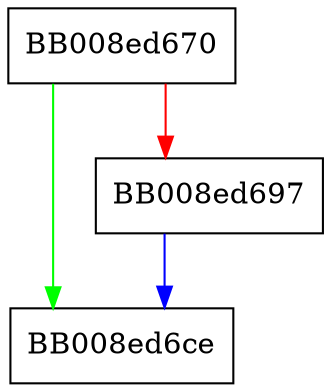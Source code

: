 digraph _dl_debug_printf {
  node [shape="box"];
  graph [splines=ortho];
  BB008ed670 -> BB008ed6ce [color="green"];
  BB008ed670 -> BB008ed697 [color="red"];
  BB008ed697 -> BB008ed6ce [color="blue"];
}